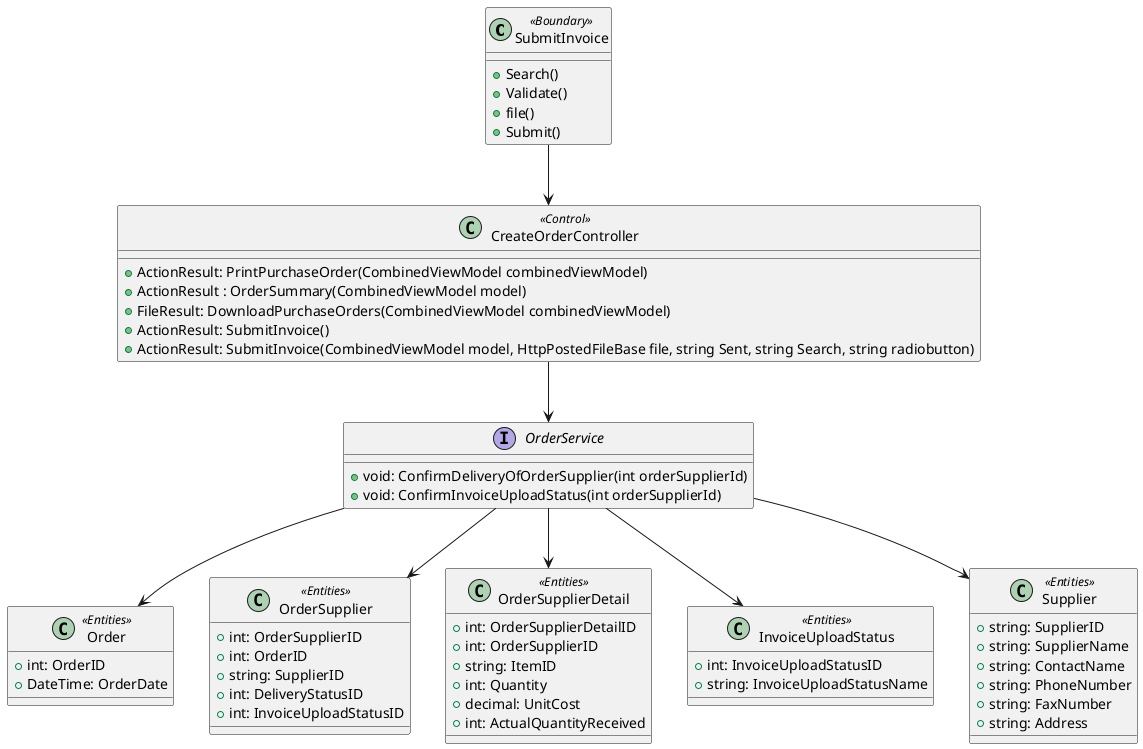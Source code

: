 @startuml

Class SubmitInvoice <<Boundary>>{
 +Search()
 +Validate()
 +file()
 +Submit()
}

Class CreateOrderController <<Control>> {
        
    +ActionResult: PrintPurchaseOrder(CombinedViewModel combinedViewModel)
    +ActionResult : OrderSummary(CombinedViewModel model)
    +FileResult: DownloadPurchaseOrders(CombinedViewModel combinedViewModel)
    +ActionResult: SubmitInvoice()
    +ActionResult: SubmitInvoice(CombinedViewModel model, HttpPostedFileBase file, string Sent, string Search, string radiobutton)

}

Interface OrderService {

    +void: ConfirmDeliveryOfOrderSupplier(int orderSupplierId)
    +void: ConfirmInvoiceUploadStatus(int orderSupplierId)

   }

Class Order <<Entities>> {
+int: OrderID
+DateTime: OrderDate
}

Class OrderSupplier <<Entities>> {
+int: OrderSupplierID
+int: OrderID
+string: SupplierID
+int: DeliveryStatusID
+int: InvoiceUploadStatusID

}

Class OrderSupplierDetail <<Entities>> {
+int: OrderSupplierDetailID
+int: OrderSupplierID
+string: ItemID
+int: Quantity
+decimal: UnitCost
+int: ActualQuantityReceived
}
Class InvoiceUploadStatus <<Entities>> {
+int: InvoiceUploadStatusID
+string: InvoiceUploadStatusName
}

   Class Supplier <<Entities>> {
+string: SupplierID
+string: SupplierName
+string: ContactName
+string: PhoneNumber
+string: FaxNumber
+string: Address
}

SubmitInvoice --> CreateOrderController
CreateOrderController --> OrderService
OrderService --> Supplier
OrderService --> OrderSupplier
OrderService --> Order
OrderService --> InvoiceUploadStatus
OrderService --> OrderSupplierDetail

@enduml